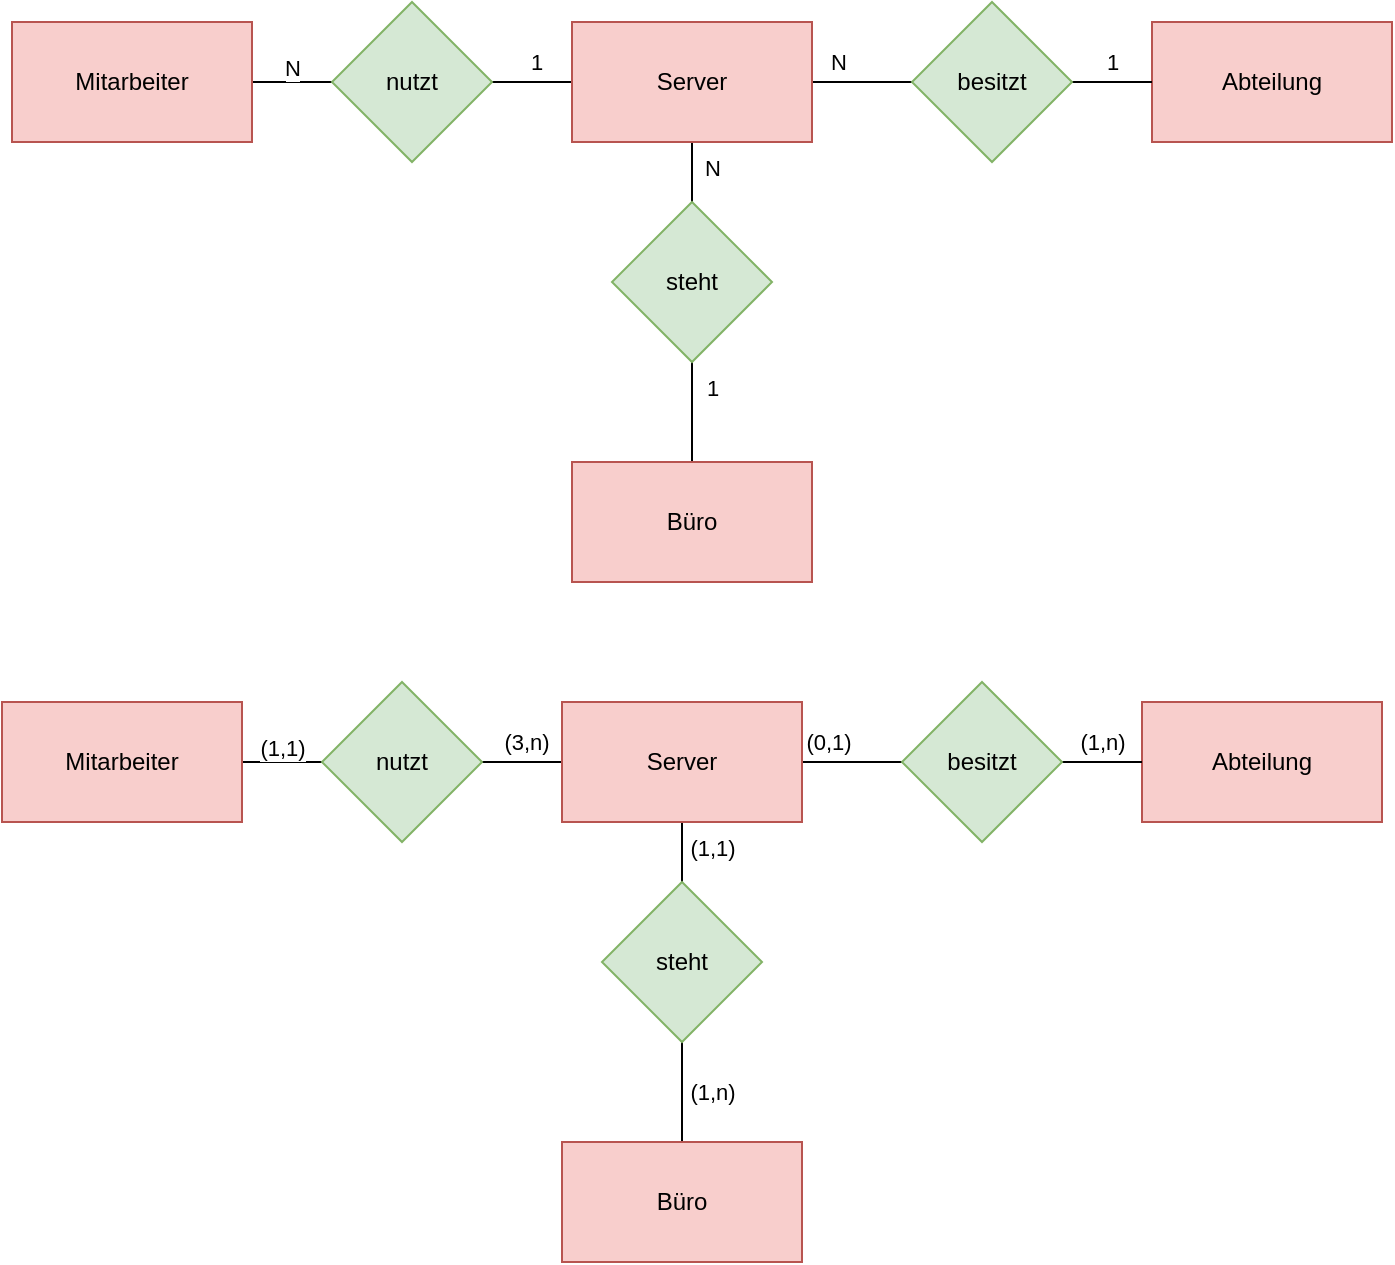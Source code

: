 <mxfile version="24.2.7" type="github">
  <diagram name="Seite-1" id="v4UaPeo24k2mPSnF0JlL">
    <mxGraphModel dx="954" dy="647" grid="1" gridSize="10" guides="1" tooltips="1" connect="1" arrows="1" fold="1" page="1" pageScale="1" pageWidth="827" pageHeight="1169" math="0" shadow="0">
      <root>
        <mxCell id="0" />
        <mxCell id="1" parent="0" />
        <mxCell id="b5Mn8VD67eUkxjVx9ED7-8" style="edgeStyle=orthogonalEdgeStyle;rounded=0;orthogonalLoop=1;jettySize=auto;html=1;exitX=1;exitY=0.5;exitDx=0;exitDy=0;entryX=0;entryY=0.5;entryDx=0;entryDy=0;endArrow=none;endFill=0;" edge="1" parent="1" source="b5Mn8VD67eUkxjVx9ED7-1" target="b5Mn8VD67eUkxjVx9ED7-3">
          <mxGeometry relative="1" as="geometry" />
        </mxCell>
        <mxCell id="b5Mn8VD67eUkxjVx9ED7-15" value="1" style="edgeLabel;html=1;align=center;verticalAlign=middle;resizable=0;points=[];fontFamily=Helvetica;fontSize=11;fontColor=default;labelBackgroundColor=default;" vertex="1" connectable="0" parent="b5Mn8VD67eUkxjVx9ED7-8">
          <mxGeometry x="0.775" relative="1" as="geometry">
            <mxPoint y="-10" as="offset" />
          </mxGeometry>
        </mxCell>
        <mxCell id="b5Mn8VD67eUkxjVx9ED7-1" value="Mitarbeiter" style="rounded=0;whiteSpace=wrap;html=1;fillColor=#f8cecc;strokeColor=#b85450;" vertex="1" parent="1">
          <mxGeometry x="40" y="110" width="120" height="60" as="geometry" />
        </mxCell>
        <mxCell id="b5Mn8VD67eUkxjVx9ED7-2" value="Abteilung" style="rounded=0;whiteSpace=wrap;html=1;fillColor=#f8cecc;strokeColor=#b85450;" vertex="1" parent="1">
          <mxGeometry x="610" y="110" width="120" height="60" as="geometry" />
        </mxCell>
        <mxCell id="b5Mn8VD67eUkxjVx9ED7-9" style="edgeStyle=orthogonalEdgeStyle;rounded=0;orthogonalLoop=1;jettySize=auto;html=1;exitX=1;exitY=0.5;exitDx=0;exitDy=0;entryX=0;entryY=0.5;entryDx=0;entryDy=0;endArrow=none;endFill=0;" edge="1" parent="1" source="b5Mn8VD67eUkxjVx9ED7-3" target="b5Mn8VD67eUkxjVx9ED7-2">
          <mxGeometry relative="1" as="geometry" />
        </mxCell>
        <mxCell id="b5Mn8VD67eUkxjVx9ED7-16" value="1" style="edgeLabel;html=1;align=center;verticalAlign=middle;resizable=0;points=[];fontFamily=Helvetica;fontSize=11;fontColor=default;labelBackgroundColor=default;" vertex="1" connectable="0" parent="b5Mn8VD67eUkxjVx9ED7-9">
          <mxGeometry x="0.765" y="-1" relative="1" as="geometry">
            <mxPoint y="-11" as="offset" />
          </mxGeometry>
        </mxCell>
        <mxCell id="b5Mn8VD67eUkxjVx9ED7-17" value="N" style="edgeLabel;html=1;align=center;verticalAlign=middle;resizable=0;points=[];fontFamily=Helvetica;fontSize=11;fontColor=default;labelBackgroundColor=default;" vertex="1" connectable="0" parent="b5Mn8VD67eUkxjVx9ED7-9">
          <mxGeometry x="-0.847" relative="1" as="geometry">
            <mxPoint y="-10" as="offset" />
          </mxGeometry>
        </mxCell>
        <mxCell id="b5Mn8VD67eUkxjVx9ED7-14" style="edgeStyle=orthogonalEdgeStyle;rounded=0;orthogonalLoop=1;jettySize=auto;html=1;exitX=0.5;exitY=1;exitDx=0;exitDy=0;entryX=0.5;entryY=0;entryDx=0;entryDy=0;endArrow=none;endFill=0;" edge="1" parent="1" source="b5Mn8VD67eUkxjVx9ED7-3" target="b5Mn8VD67eUkxjVx9ED7-4">
          <mxGeometry relative="1" as="geometry" />
        </mxCell>
        <mxCell id="b5Mn8VD67eUkxjVx9ED7-18" value="N" style="edgeLabel;html=1;align=center;verticalAlign=middle;resizable=0;points=[];fontFamily=Helvetica;fontSize=11;fontColor=default;labelBackgroundColor=default;" vertex="1" connectable="0" parent="b5Mn8VD67eUkxjVx9ED7-14">
          <mxGeometry x="-0.843" y="1" relative="1" as="geometry">
            <mxPoint x="9" as="offset" />
          </mxGeometry>
        </mxCell>
        <mxCell id="b5Mn8VD67eUkxjVx9ED7-37" value="" style="edgeStyle=orthogonalEdgeStyle;rounded=0;orthogonalLoop=1;jettySize=auto;html=1;strokeColor=default;align=center;verticalAlign=middle;fontFamily=Helvetica;fontSize=11;fontColor=default;labelBackgroundColor=default;endArrow=none;endFill=0;" edge="1" parent="1" source="b5Mn8VD67eUkxjVx9ED7-3" target="b5Mn8VD67eUkxjVx9ED7-5">
          <mxGeometry relative="1" as="geometry" />
        </mxCell>
        <mxCell id="b5Mn8VD67eUkxjVx9ED7-3" value="Server" style="rounded=0;whiteSpace=wrap;html=1;fillColor=#f8cecc;strokeColor=#b85450;" vertex="1" parent="1">
          <mxGeometry x="320" y="110" width="120" height="60" as="geometry" />
        </mxCell>
        <mxCell id="b5Mn8VD67eUkxjVx9ED7-4" value="Büro" style="rounded=0;whiteSpace=wrap;html=1;fillColor=#f8cecc;strokeColor=#b85450;" vertex="1" parent="1">
          <mxGeometry x="320" y="330" width="120" height="60" as="geometry" />
        </mxCell>
        <mxCell id="b5Mn8VD67eUkxjVx9ED7-5" value="nutzt" style="rhombus;whiteSpace=wrap;html=1;fillColor=#d5e8d4;strokeColor=#82b366;" vertex="1" parent="1">
          <mxGeometry x="200" y="100" width="80" height="80" as="geometry" />
        </mxCell>
        <mxCell id="b5Mn8VD67eUkxjVx9ED7-6" value="besitzt" style="rhombus;whiteSpace=wrap;html=1;fillColor=#d5e8d4;strokeColor=#82b366;" vertex="1" parent="1">
          <mxGeometry x="490" y="100" width="80" height="80" as="geometry" />
        </mxCell>
        <mxCell id="b5Mn8VD67eUkxjVx9ED7-7" value="steht" style="rhombus;whiteSpace=wrap;html=1;fillColor=#d5e8d4;strokeColor=#82b366;" vertex="1" parent="1">
          <mxGeometry x="340" y="200" width="80" height="80" as="geometry" />
        </mxCell>
        <mxCell id="b5Mn8VD67eUkxjVx9ED7-19" value="1" style="text;html=1;align=center;verticalAlign=middle;resizable=0;points=[];autosize=1;strokeColor=none;fillColor=none;fontFamily=Helvetica;fontSize=11;fontColor=default;labelBackgroundColor=default;" vertex="1" parent="1">
          <mxGeometry x="375" y="278" width="30" height="30" as="geometry" />
        </mxCell>
        <mxCell id="b5Mn8VD67eUkxjVx9ED7-20" value="N" style="text;html=1;align=center;verticalAlign=middle;resizable=0;points=[];autosize=1;strokeColor=none;fillColor=none;fontFamily=Helvetica;fontSize=11;fontColor=default;labelBackgroundColor=default;" vertex="1" parent="1">
          <mxGeometry x="165" y="118" width="30" height="30" as="geometry" />
        </mxCell>
        <mxCell id="b5Mn8VD67eUkxjVx9ED7-21" style="edgeStyle=orthogonalEdgeStyle;rounded=0;orthogonalLoop=1;jettySize=auto;html=1;exitX=1;exitY=0.5;exitDx=0;exitDy=0;entryX=0;entryY=0.5;entryDx=0;entryDy=0;endArrow=none;endFill=0;" edge="1" parent="1" source="b5Mn8VD67eUkxjVx9ED7-23" target="b5Mn8VD67eUkxjVx9ED7-30">
          <mxGeometry relative="1" as="geometry" />
        </mxCell>
        <mxCell id="b5Mn8VD67eUkxjVx9ED7-22" value="(3,n)" style="edgeLabel;html=1;align=center;verticalAlign=middle;resizable=0;points=[];fontFamily=Helvetica;fontSize=11;fontColor=default;labelBackgroundColor=default;" vertex="1" connectable="0" parent="b5Mn8VD67eUkxjVx9ED7-21">
          <mxGeometry x="0.775" relative="1" as="geometry">
            <mxPoint y="-10" as="offset" />
          </mxGeometry>
        </mxCell>
        <mxCell id="b5Mn8VD67eUkxjVx9ED7-23" value="Mitarbeiter" style="rounded=0;whiteSpace=wrap;html=1;fillColor=#f8cecc;strokeColor=#b85450;" vertex="1" parent="1">
          <mxGeometry x="35" y="450" width="120" height="60" as="geometry" />
        </mxCell>
        <mxCell id="b5Mn8VD67eUkxjVx9ED7-24" value="Abteilung" style="rounded=0;whiteSpace=wrap;html=1;fillColor=#f8cecc;strokeColor=#b85450;" vertex="1" parent="1">
          <mxGeometry x="605" y="450" width="120" height="60" as="geometry" />
        </mxCell>
        <mxCell id="b5Mn8VD67eUkxjVx9ED7-25" style="edgeStyle=orthogonalEdgeStyle;rounded=0;orthogonalLoop=1;jettySize=auto;html=1;exitX=1;exitY=0.5;exitDx=0;exitDy=0;entryX=0;entryY=0.5;entryDx=0;entryDy=0;endArrow=none;endFill=0;" edge="1" parent="1" source="b5Mn8VD67eUkxjVx9ED7-30" target="b5Mn8VD67eUkxjVx9ED7-24">
          <mxGeometry relative="1" as="geometry" />
        </mxCell>
        <mxCell id="b5Mn8VD67eUkxjVx9ED7-26" value="(1,n)" style="edgeLabel;html=1;align=center;verticalAlign=middle;resizable=0;points=[];fontFamily=Helvetica;fontSize=11;fontColor=default;labelBackgroundColor=default;" vertex="1" connectable="0" parent="b5Mn8VD67eUkxjVx9ED7-25">
          <mxGeometry x="0.765" y="-1" relative="1" as="geometry">
            <mxPoint y="-11" as="offset" />
          </mxGeometry>
        </mxCell>
        <mxCell id="b5Mn8VD67eUkxjVx9ED7-27" value="(0,1)" style="edgeLabel;html=1;align=center;verticalAlign=middle;resizable=0;points=[];fontFamily=Helvetica;fontSize=11;fontColor=default;labelBackgroundColor=default;" vertex="1" connectable="0" parent="b5Mn8VD67eUkxjVx9ED7-25">
          <mxGeometry x="-0.847" relative="1" as="geometry">
            <mxPoint y="-10" as="offset" />
          </mxGeometry>
        </mxCell>
        <mxCell id="b5Mn8VD67eUkxjVx9ED7-28" style="edgeStyle=orthogonalEdgeStyle;rounded=0;orthogonalLoop=1;jettySize=auto;html=1;exitX=0.5;exitY=1;exitDx=0;exitDy=0;entryX=0.5;entryY=0;entryDx=0;entryDy=0;endArrow=none;endFill=0;" edge="1" parent="1" source="b5Mn8VD67eUkxjVx9ED7-30" target="b5Mn8VD67eUkxjVx9ED7-31">
          <mxGeometry relative="1" as="geometry" />
        </mxCell>
        <mxCell id="b5Mn8VD67eUkxjVx9ED7-29" value="(1,1)" style="edgeLabel;html=1;align=center;verticalAlign=middle;resizable=0;points=[];fontFamily=Helvetica;fontSize=11;fontColor=default;labelBackgroundColor=default;" vertex="1" connectable="0" parent="b5Mn8VD67eUkxjVx9ED7-28">
          <mxGeometry x="-0.843" y="1" relative="1" as="geometry">
            <mxPoint x="14" as="offset" />
          </mxGeometry>
        </mxCell>
        <mxCell id="b5Mn8VD67eUkxjVx9ED7-30" value="Server" style="rounded=0;whiteSpace=wrap;html=1;fillColor=#f8cecc;strokeColor=#b85450;" vertex="1" parent="1">
          <mxGeometry x="315" y="450" width="120" height="60" as="geometry" />
        </mxCell>
        <mxCell id="b5Mn8VD67eUkxjVx9ED7-31" value="Büro" style="rounded=0;whiteSpace=wrap;html=1;fillColor=#f8cecc;strokeColor=#b85450;" vertex="1" parent="1">
          <mxGeometry x="315" y="670" width="120" height="60" as="geometry" />
        </mxCell>
        <mxCell id="b5Mn8VD67eUkxjVx9ED7-32" value="nutzt" style="rhombus;whiteSpace=wrap;html=1;fillColor=#d5e8d4;strokeColor=#82b366;" vertex="1" parent="1">
          <mxGeometry x="195" y="440" width="80" height="80" as="geometry" />
        </mxCell>
        <mxCell id="b5Mn8VD67eUkxjVx9ED7-33" value="besitzt" style="rhombus;whiteSpace=wrap;html=1;fillColor=#d5e8d4;strokeColor=#82b366;" vertex="1" parent="1">
          <mxGeometry x="485" y="440" width="80" height="80" as="geometry" />
        </mxCell>
        <mxCell id="b5Mn8VD67eUkxjVx9ED7-34" value="steht" style="rhombus;whiteSpace=wrap;html=1;fillColor=#d5e8d4;strokeColor=#82b366;" vertex="1" parent="1">
          <mxGeometry x="335" y="540" width="80" height="80" as="geometry" />
        </mxCell>
        <mxCell id="b5Mn8VD67eUkxjVx9ED7-35" value="(1,n)" style="text;html=1;align=center;verticalAlign=middle;resizable=0;points=[];autosize=1;strokeColor=none;fillColor=none;fontFamily=Helvetica;fontSize=11;fontColor=default;labelBackgroundColor=default;" vertex="1" parent="1">
          <mxGeometry x="365" y="630" width="50" height="30" as="geometry" />
        </mxCell>
        <mxCell id="b5Mn8VD67eUkxjVx9ED7-36" value="(1,1)" style="text;html=1;align=center;verticalAlign=middle;resizable=0;points=[];autosize=1;strokeColor=none;fillColor=none;fontFamily=Helvetica;fontSize=11;fontColor=default;labelBackgroundColor=default;" vertex="1" parent="1">
          <mxGeometry x="150" y="458" width="50" height="30" as="geometry" />
        </mxCell>
      </root>
    </mxGraphModel>
  </diagram>
</mxfile>
